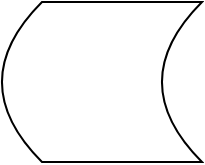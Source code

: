 <mxfile version="21.5.0" type="github">
  <diagram name="第 1 页" id="55CPupm93M6Ieg2P-Bhh">
    <mxGraphModel dx="1145" dy="1035" grid="1" gridSize="10" guides="1" tooltips="1" connect="1" arrows="1" fold="1" page="1" pageScale="1" pageWidth="850" pageHeight="1100" math="0" shadow="0">
      <root>
        <mxCell id="0" />
        <mxCell id="1" parent="0" />
        <mxCell id="4w3QfINfPtpADHtsGXLs-1" value="" style="shape=dataStorage;whiteSpace=wrap;html=1;fixedSize=1;" vertex="1" parent="1">
          <mxGeometry x="350" y="360" width="100" height="80" as="geometry" />
        </mxCell>
      </root>
    </mxGraphModel>
  </diagram>
</mxfile>
